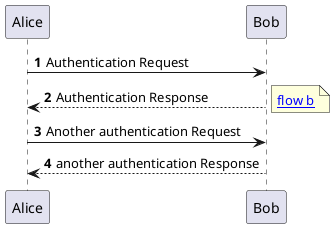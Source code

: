 ```plantuml
@startuml
'https://plantuml.com/sequence-diagram

autonumber

Alice -> Bob: Authentication Request
Bob --> Alice: Authentication Response

note right: [[flow_b.puml flow b]]

Alice -> Bob: Another authentication Request
Alice <-- Bob: another authentication Response
@enduml